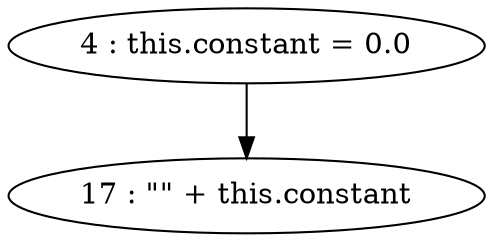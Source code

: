 digraph G {
"4 : this.constant = 0.0"
"4 : this.constant = 0.0" -> "17 : \"\" + this.constant"
"17 : \"\" + this.constant"
}